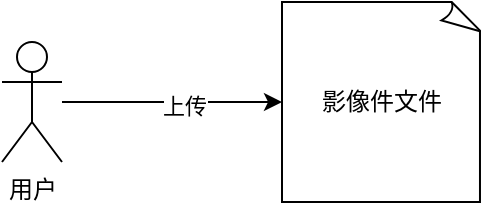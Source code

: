 <mxfile version="24.2.0" type="github">
  <diagram name="Page-1" id="WfaMz615tzQlH5GkM4Tm">
    <mxGraphModel dx="1194" dy="756" grid="1" gridSize="10" guides="1" tooltips="1" connect="1" arrows="1" fold="1" page="1" pageScale="1" pageWidth="850" pageHeight="1100" math="0" shadow="0">
      <root>
        <mxCell id="0" />
        <mxCell id="1" parent="0" />
        <mxCell id="PGCFIzTZv2ok1Tr4uJvO-4" style="edgeStyle=orthogonalEdgeStyle;rounded=0;orthogonalLoop=1;jettySize=auto;html=1;" edge="1" parent="1" source="PGCFIzTZv2ok1Tr4uJvO-1" target="PGCFIzTZv2ok1Tr4uJvO-3">
          <mxGeometry relative="1" as="geometry" />
        </mxCell>
        <mxCell id="PGCFIzTZv2ok1Tr4uJvO-5" value="上传" style="edgeLabel;html=1;align=center;verticalAlign=middle;resizable=0;points=[];" vertex="1" connectable="0" parent="PGCFIzTZv2ok1Tr4uJvO-4">
          <mxGeometry x="0.1" y="-2" relative="1" as="geometry">
            <mxPoint as="offset" />
          </mxGeometry>
        </mxCell>
        <mxCell id="PGCFIzTZv2ok1Tr4uJvO-1" value="用户" style="shape=umlActor;verticalLabelPosition=bottom;verticalAlign=top;html=1;outlineConnect=0;" vertex="1" parent="1">
          <mxGeometry x="60" y="120" width="30" height="60" as="geometry" />
        </mxCell>
        <mxCell id="PGCFIzTZv2ok1Tr4uJvO-3" value="影像件文件" style="whiteSpace=wrap;html=1;shape=mxgraph.basic.document" vertex="1" parent="1">
          <mxGeometry x="200" y="100" width="100" height="100" as="geometry" />
        </mxCell>
      </root>
    </mxGraphModel>
  </diagram>
</mxfile>
